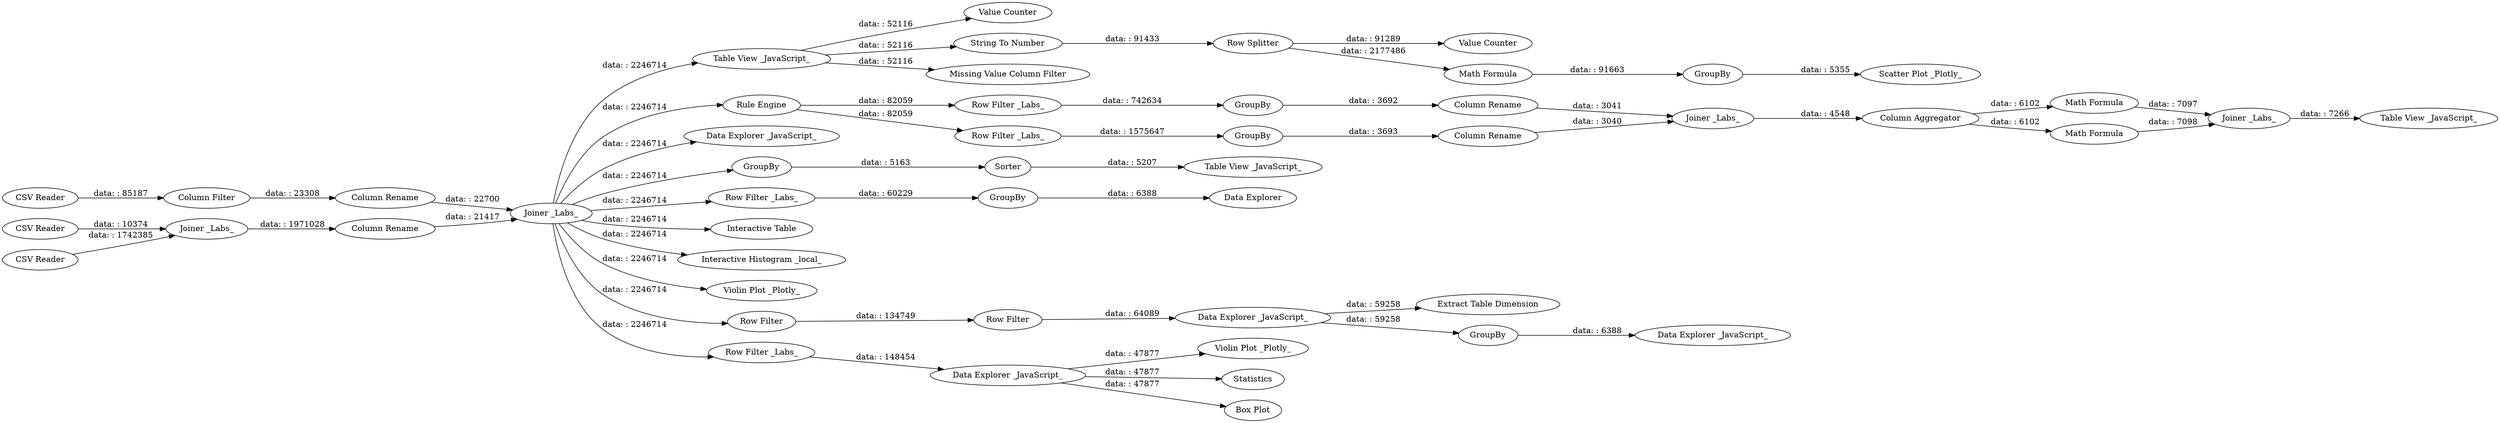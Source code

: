 digraph {
	"7554844977308143967_26" [label="Table View _JavaScript_"]
	"7554844977308143967_42" [label="Column Rename"]
	"7554844977308143967_8" [label="Column Rename"]
	"7554844977308143967_78" [label="Joiner _Labs_"]
	"7554844977308143967_6" [label="Column Filter"]
	"7554844977308143967_68" [label="Joiner _Labs_"]
	"7554844977308143967_15" [label="Data Explorer _JavaScript_"]
	"7554844977308143967_76" [label="Row Filter _Labs_"]
	"7554844977308143967_86" [label="CSV Reader"]
	"7554844977308143967_89" [label=GroupBy]
	"7554844977308143967_54" [label="Table View _JavaScript_"]
	"7554844977308143967_53" [label="Table View _JavaScript_"]
	"7554844977308143967_45" [label="Column Aggregator"]
	"7554844977308143967_64" [label="Joiner _Labs_"]
	"7554844977308143967_51" [label="Math Formula"]
	"7554844977308143967_30" [label="Rule Engine"]
	"7554844977308143967_79" [label="Joiner _Labs_"]
	"7554844977308143967_59" [label="Value Counter"]
	"7554844977308143967_19" [label="Row Filter"]
	"7554844977308143967_39" [label=GroupBy]
	"7554844977308143967_73" [label="Data Explorer"]
	"7554844977308143967_87" [label="CSV Reader"]
	"7554844977308143967_72" [label=GroupBy]
	"7554844977308143967_90" [label="Math Formula"]
	"7554844977308143967_50" [label="Math Formula"]
	"7554844977308143967_58" [label="Value Counter"]
	"7554844977308143967_24" [label="Data Explorer _JavaScript_"]
	"7554844977308143967_11" [label="Data Explorer _JavaScript_"]
	"7554844977308143967_25" [label=GroupBy]
	"7554844977308143967_80" [label="Violin Plot _Plotly_"]
	"7554844977308143967_88" [label="CSV Reader"]
	"7554844977308143967_74" [label="Row Filter _Labs_"]
	"7554844977308143967_57" [label="Interactive Table"]
	"7554844977308143967_92" [label="String To Number"]
	"7554844977308143967_38" [label=GroupBy]
	"7554844977308143967_29" [label=Sorter]
	"7554844977308143967_91" [label="Row Splitter"]
	"7554844977308143967_85" [label="Interactive Histogram _local_"]
	"7554844977308143967_41" [label="Column Rename"]
	"7554844977308143967_22" [label="Extract Table Dimension"]
	"7554844977308143967_20" [label="Data Explorer _JavaScript_"]
	"7554844977308143967_75" [label="Violin Plot _Plotly_"]
	"7554844977308143967_16" [label=Statistics]
	"7554844977308143967_71" [label="Row Filter"]
	"7554844977308143967_69" [label="Row Filter _Labs_"]
	"7554844977308143967_65" [label="Scatter Plot _Plotly_"]
	"7554844977308143967_63" [label="Box Plot"]
	"7554844977308143967_4" [label="Column Rename"]
	"7554844977308143967_55" [label="Missing Value Column Filter"]
	"7554844977308143967_77" [label="Row Filter _Labs_"]
	"7554844977308143967_23" [label=GroupBy]
	"7554844977308143967_74" -> "7554844977308143967_72" [label="data: : 60229"]
	"7554844977308143967_25" -> "7554844977308143967_29" [label="data: : 5163"]
	"7554844977308143967_87" -> "7554844977308143967_64" [label="data: : 10374"]
	"7554844977308143967_29" -> "7554844977308143967_26" [label="data: : 5207"]
	"7554844977308143967_39" -> "7554844977308143967_41" [label="data: : 3693"]
	"7554844977308143967_72" -> "7554844977308143967_73" [label="data: : 6388"]
	"7554844977308143967_92" -> "7554844977308143967_91" [label="data: : 91433"]
	"7554844977308143967_15" -> "7554844977308143967_16" [label="data: : 47877"]
	"7554844977308143967_4" -> "7554844977308143967_68" [label="data: : 21417"]
	"7554844977308143967_45" -> "7554844977308143967_50" [label="data: : 6102"]
	"7554844977308143967_69" -> "7554844977308143967_15" [label="data: : 148454"]
	"7554844977308143967_90" -> "7554844977308143967_89" [label="data: : 91663"]
	"7554844977308143967_68" -> "7554844977308143967_85" [label="data: : 2246714"]
	"7554844977308143967_54" -> "7554844977308143967_58" [label="data: : 52116"]
	"7554844977308143967_68" -> "7554844977308143967_25" [label="data: : 2246714"]
	"7554844977308143967_68" -> "7554844977308143967_54" [label="data: : 2246714"]
	"7554844977308143967_15" -> "7554844977308143967_80" [label="data: : 47877"]
	"7554844977308143967_6" -> "7554844977308143967_8" [label="data: : 23308"]
	"7554844977308143967_30" -> "7554844977308143967_76" [label="data: : 82059"]
	"7554844977308143967_68" -> "7554844977308143967_75" [label="data: : 2246714"]
	"7554844977308143967_50" -> "7554844977308143967_79" [label="data: : 7098"]
	"7554844977308143967_20" -> "7554844977308143967_23" [label="data: : 59258"]
	"7554844977308143967_8" -> "7554844977308143967_68" [label="data: : 22700"]
	"7554844977308143967_68" -> "7554844977308143967_69" [label="data: : 2246714"]
	"7554844977308143967_68" -> "7554844977308143967_11" [label="data: : 2246714"]
	"7554844977308143967_91" -> "7554844977308143967_59" [label="data: : 91289"]
	"7554844977308143967_91" -> "7554844977308143967_90" [label="data: : 2177486"]
	"7554844977308143967_68" -> "7554844977308143967_30" [label="data: : 2246714"]
	"7554844977308143967_51" -> "7554844977308143967_79" [label="data: : 7097"]
	"7554844977308143967_23" -> "7554844977308143967_24" [label="data: : 6388"]
	"7554844977308143967_68" -> "7554844977308143967_57" [label="data: : 2246714"]
	"7554844977308143967_78" -> "7554844977308143967_45" [label="data: : 4548"]
	"7554844977308143967_79" -> "7554844977308143967_53" [label="data: : 7266"]
	"7554844977308143967_54" -> "7554844977308143967_92" [label="data: : 52116"]
	"7554844977308143967_76" -> "7554844977308143967_38" [label="data: : 742634"]
	"7554844977308143967_20" -> "7554844977308143967_22" [label="data: : 59258"]
	"7554844977308143967_54" -> "7554844977308143967_55" [label="data: : 52116"]
	"7554844977308143967_86" -> "7554844977308143967_6" [label="data: : 85187"]
	"7554844977308143967_41" -> "7554844977308143967_78" [label="data: : 3040"]
	"7554844977308143967_64" -> "7554844977308143967_4" [label="data: : 1971028"]
	"7554844977308143967_68" -> "7554844977308143967_71" [label="data: : 2246714"]
	"7554844977308143967_38" -> "7554844977308143967_42" [label="data: : 3692"]
	"7554844977308143967_19" -> "7554844977308143967_20" [label="data: : 64089"]
	"7554844977308143967_88" -> "7554844977308143967_64" [label="data: : 1742385"]
	"7554844977308143967_77" -> "7554844977308143967_39" [label="data: : 1575647"]
	"7554844977308143967_45" -> "7554844977308143967_51" [label="data: : 6102"]
	"7554844977308143967_68" -> "7554844977308143967_74" [label="data: : 2246714"]
	"7554844977308143967_71" -> "7554844977308143967_19" [label="data: : 134749"]
	"7554844977308143967_30" -> "7554844977308143967_77" [label="data: : 82059"]
	"7554844977308143967_42" -> "7554844977308143967_78" [label="data: : 3041"]
	"7554844977308143967_89" -> "7554844977308143967_65" [label="data: : 5355"]
	"7554844977308143967_15" -> "7554844977308143967_63" [label="data: : 47877"]
	rankdir=LR
}
